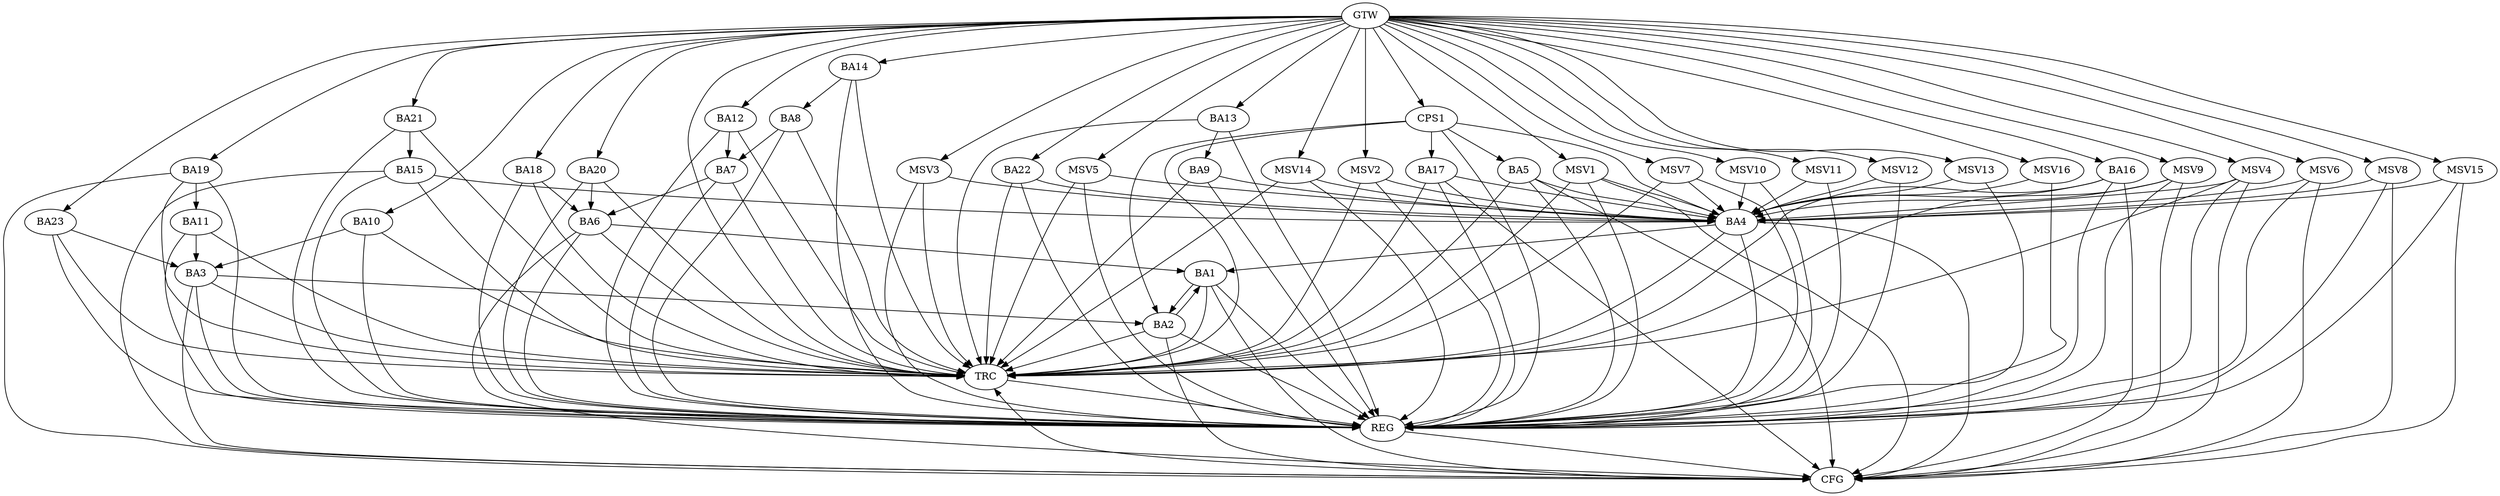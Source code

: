 strict digraph G {
  BA1 [ label="BA1" ];
  BA2 [ label="BA2" ];
  BA3 [ label="BA3" ];
  BA4 [ label="BA4" ];
  BA5 [ label="BA5" ];
  BA6 [ label="BA6" ];
  BA7 [ label="BA7" ];
  BA8 [ label="BA8" ];
  BA9 [ label="BA9" ];
  BA10 [ label="BA10" ];
  BA11 [ label="BA11" ];
  BA12 [ label="BA12" ];
  BA13 [ label="BA13" ];
  BA14 [ label="BA14" ];
  BA15 [ label="BA15" ];
  BA16 [ label="BA16" ];
  BA17 [ label="BA17" ];
  BA18 [ label="BA18" ];
  BA19 [ label="BA19" ];
  BA20 [ label="BA20" ];
  BA21 [ label="BA21" ];
  BA22 [ label="BA22" ];
  BA23 [ label="BA23" ];
  CPS1 [ label="CPS1" ];
  GTW [ label="GTW" ];
  REG [ label="REG" ];
  CFG [ label="CFG" ];
  TRC [ label="TRC" ];
  MSV1 [ label="MSV1" ];
  MSV2 [ label="MSV2" ];
  MSV3 [ label="MSV3" ];
  MSV4 [ label="MSV4" ];
  MSV5 [ label="MSV5" ];
  MSV6 [ label="MSV6" ];
  MSV7 [ label="MSV7" ];
  MSV8 [ label="MSV8" ];
  MSV9 [ label="MSV9" ];
  MSV10 [ label="MSV10" ];
  MSV11 [ label="MSV11" ];
  MSV12 [ label="MSV12" ];
  MSV13 [ label="MSV13" ];
  MSV14 [ label="MSV14" ];
  MSV15 [ label="MSV15" ];
  MSV16 [ label="MSV16" ];
  BA1 -> BA2;
  BA2 -> BA1;
  BA3 -> BA2;
  BA4 -> BA1;
  BA5 -> BA4;
  BA6 -> BA1;
  BA7 -> BA6;
  BA8 -> BA7;
  BA9 -> BA4;
  BA10 -> BA3;
  BA11 -> BA3;
  BA12 -> BA7;
  BA13 -> BA9;
  BA14 -> BA8;
  BA15 -> BA4;
  BA16 -> BA4;
  BA17 -> BA4;
  BA18 -> BA6;
  BA19 -> BA11;
  BA20 -> BA6;
  BA21 -> BA15;
  BA22 -> BA4;
  BA23 -> BA3;
  CPS1 -> BA17;
  CPS1 -> BA5;
  CPS1 -> BA2;
  CPS1 -> BA4;
  GTW -> BA10;
  GTW -> BA12;
  GTW -> BA13;
  GTW -> BA14;
  GTW -> BA16;
  GTW -> BA18;
  GTW -> BA19;
  GTW -> BA20;
  GTW -> BA21;
  GTW -> BA22;
  GTW -> BA23;
  GTW -> CPS1;
  BA1 -> REG;
  BA2 -> REG;
  BA3 -> REG;
  BA4 -> REG;
  BA5 -> REG;
  BA6 -> REG;
  BA7 -> REG;
  BA8 -> REG;
  BA9 -> REG;
  BA10 -> REG;
  BA11 -> REG;
  BA12 -> REG;
  BA13 -> REG;
  BA14 -> REG;
  BA15 -> REG;
  BA16 -> REG;
  BA17 -> REG;
  BA18 -> REG;
  BA19 -> REG;
  BA20 -> REG;
  BA21 -> REG;
  BA22 -> REG;
  BA23 -> REG;
  CPS1 -> REG;
  BA1 -> CFG;
  BA19 -> CFG;
  BA3 -> CFG;
  BA15 -> CFG;
  BA5 -> CFG;
  BA17 -> CFG;
  BA16 -> CFG;
  BA4 -> CFG;
  BA2 -> CFG;
  BA6 -> CFG;
  REG -> CFG;
  BA1 -> TRC;
  BA2 -> TRC;
  BA3 -> TRC;
  BA4 -> TRC;
  BA5 -> TRC;
  BA6 -> TRC;
  BA7 -> TRC;
  BA8 -> TRC;
  BA9 -> TRC;
  BA10 -> TRC;
  BA11 -> TRC;
  BA12 -> TRC;
  BA13 -> TRC;
  BA14 -> TRC;
  BA15 -> TRC;
  BA16 -> TRC;
  BA17 -> TRC;
  BA18 -> TRC;
  BA19 -> TRC;
  BA20 -> TRC;
  BA21 -> TRC;
  BA22 -> TRC;
  BA23 -> TRC;
  CPS1 -> TRC;
  GTW -> TRC;
  CFG -> TRC;
  TRC -> REG;
  MSV1 -> BA4;
  GTW -> MSV1;
  MSV1 -> REG;
  MSV1 -> TRC;
  MSV1 -> CFG;
  MSV2 -> BA4;
  MSV3 -> BA4;
  MSV4 -> BA4;
  MSV5 -> BA4;
  GTW -> MSV2;
  MSV2 -> REG;
  MSV2 -> TRC;
  GTW -> MSV3;
  MSV3 -> REG;
  MSV3 -> TRC;
  GTW -> MSV4;
  MSV4 -> REG;
  MSV4 -> TRC;
  MSV4 -> CFG;
  GTW -> MSV5;
  MSV5 -> REG;
  MSV5 -> TRC;
  MSV6 -> BA4;
  MSV7 -> BA4;
  GTW -> MSV6;
  MSV6 -> REG;
  MSV6 -> CFG;
  GTW -> MSV7;
  MSV7 -> REG;
  MSV7 -> TRC;
  MSV8 -> BA4;
  GTW -> MSV8;
  MSV8 -> REG;
  MSV8 -> CFG;
  MSV9 -> BA4;
  MSV10 -> BA4;
  GTW -> MSV9;
  MSV9 -> REG;
  MSV9 -> TRC;
  MSV9 -> CFG;
  GTW -> MSV10;
  MSV10 -> REG;
  MSV11 -> BA4;
  MSV12 -> BA4;
  GTW -> MSV11;
  MSV11 -> REG;
  GTW -> MSV12;
  MSV12 -> REG;
  MSV13 -> BA4;
  MSV14 -> BA4;
  GTW -> MSV13;
  MSV13 -> REG;
  GTW -> MSV14;
  MSV14 -> REG;
  MSV14 -> TRC;
  MSV15 -> BA4;
  GTW -> MSV15;
  MSV15 -> REG;
  MSV15 -> CFG;
  MSV16 -> BA4;
  GTW -> MSV16;
  MSV16 -> REG;
}

